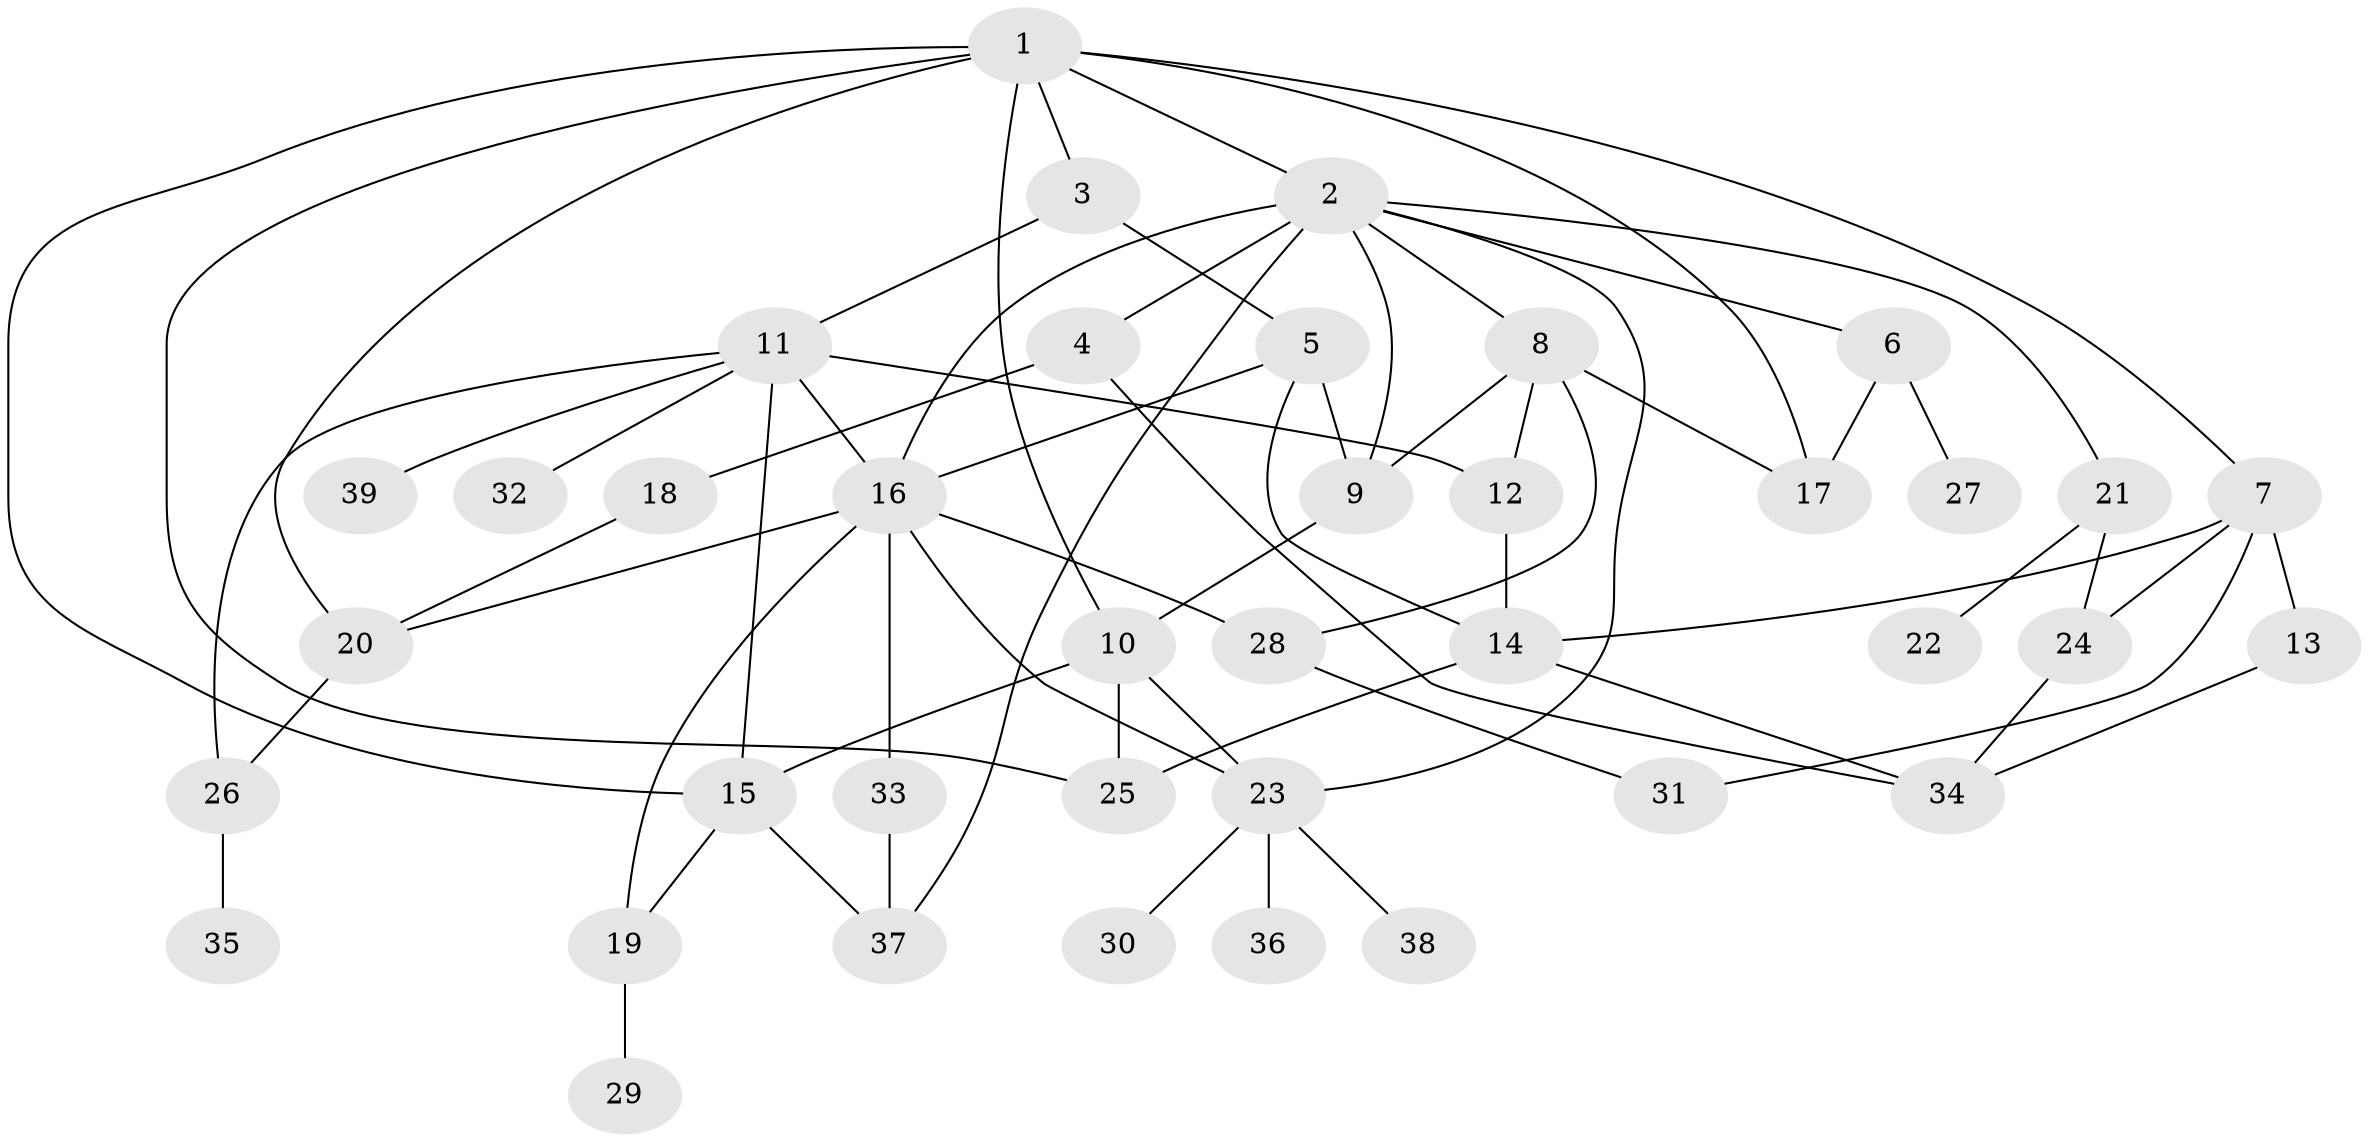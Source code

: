 // original degree distribution, {5: 0.07792207792207792, 6: 0.05194805194805195, 3: 0.24675324675324675, 4: 0.14285714285714285, 1: 0.19480519480519481, 2: 0.2597402597402597, 9: 0.012987012987012988, 7: 0.012987012987012988}
// Generated by graph-tools (version 1.1) at 2025/34/03/09/25 02:34:33]
// undirected, 39 vertices, 66 edges
graph export_dot {
graph [start="1"]
  node [color=gray90,style=filled];
  1;
  2;
  3;
  4;
  5;
  6;
  7;
  8;
  9;
  10;
  11;
  12;
  13;
  14;
  15;
  16;
  17;
  18;
  19;
  20;
  21;
  22;
  23;
  24;
  25;
  26;
  27;
  28;
  29;
  30;
  31;
  32;
  33;
  34;
  35;
  36;
  37;
  38;
  39;
  1 -- 2 [weight=2.0];
  1 -- 3 [weight=1.0];
  1 -- 7 [weight=1.0];
  1 -- 10 [weight=1.0];
  1 -- 15 [weight=1.0];
  1 -- 17 [weight=2.0];
  1 -- 20 [weight=1.0];
  1 -- 25 [weight=3.0];
  2 -- 4 [weight=1.0];
  2 -- 6 [weight=1.0];
  2 -- 8 [weight=1.0];
  2 -- 9 [weight=1.0];
  2 -- 16 [weight=1.0];
  2 -- 21 [weight=1.0];
  2 -- 23 [weight=1.0];
  2 -- 37 [weight=1.0];
  3 -- 5 [weight=1.0];
  3 -- 11 [weight=1.0];
  4 -- 18 [weight=1.0];
  4 -- 34 [weight=1.0];
  5 -- 9 [weight=1.0];
  5 -- 14 [weight=1.0];
  5 -- 16 [weight=1.0];
  6 -- 17 [weight=1.0];
  6 -- 27 [weight=1.0];
  7 -- 13 [weight=1.0];
  7 -- 14 [weight=1.0];
  7 -- 24 [weight=1.0];
  7 -- 31 [weight=1.0];
  8 -- 9 [weight=1.0];
  8 -- 12 [weight=1.0];
  8 -- 17 [weight=1.0];
  8 -- 28 [weight=1.0];
  9 -- 10 [weight=1.0];
  10 -- 15 [weight=2.0];
  10 -- 23 [weight=2.0];
  10 -- 25 [weight=1.0];
  11 -- 12 [weight=1.0];
  11 -- 15 [weight=1.0];
  11 -- 16 [weight=3.0];
  11 -- 26 [weight=1.0];
  11 -- 32 [weight=1.0];
  11 -- 39 [weight=1.0];
  12 -- 14 [weight=1.0];
  13 -- 34 [weight=1.0];
  14 -- 25 [weight=1.0];
  14 -- 34 [weight=1.0];
  15 -- 19 [weight=1.0];
  15 -- 37 [weight=1.0];
  16 -- 19 [weight=2.0];
  16 -- 20 [weight=1.0];
  16 -- 23 [weight=1.0];
  16 -- 28 [weight=1.0];
  16 -- 33 [weight=1.0];
  18 -- 20 [weight=1.0];
  19 -- 29 [weight=1.0];
  20 -- 26 [weight=1.0];
  21 -- 22 [weight=1.0];
  21 -- 24 [weight=1.0];
  23 -- 30 [weight=1.0];
  23 -- 36 [weight=1.0];
  23 -- 38 [weight=1.0];
  24 -- 34 [weight=1.0];
  26 -- 35 [weight=1.0];
  28 -- 31 [weight=1.0];
  33 -- 37 [weight=1.0];
}
